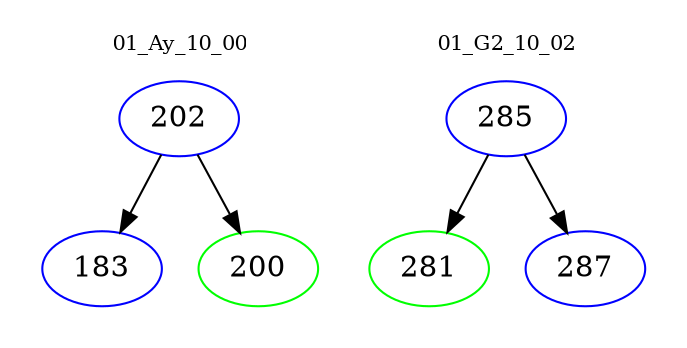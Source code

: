 digraph{
subgraph cluster_0 {
color = white
label = "01_Ay_10_00";
fontsize=10;
T0_202 [label="202", color="blue"]
T0_202 -> T0_183 [color="black"]
T0_183 [label="183", color="blue"]
T0_202 -> T0_200 [color="black"]
T0_200 [label="200", color="green"]
}
subgraph cluster_1 {
color = white
label = "01_G2_10_02";
fontsize=10;
T1_285 [label="285", color="blue"]
T1_285 -> T1_281 [color="black"]
T1_281 [label="281", color="green"]
T1_285 -> T1_287 [color="black"]
T1_287 [label="287", color="blue"]
}
}

